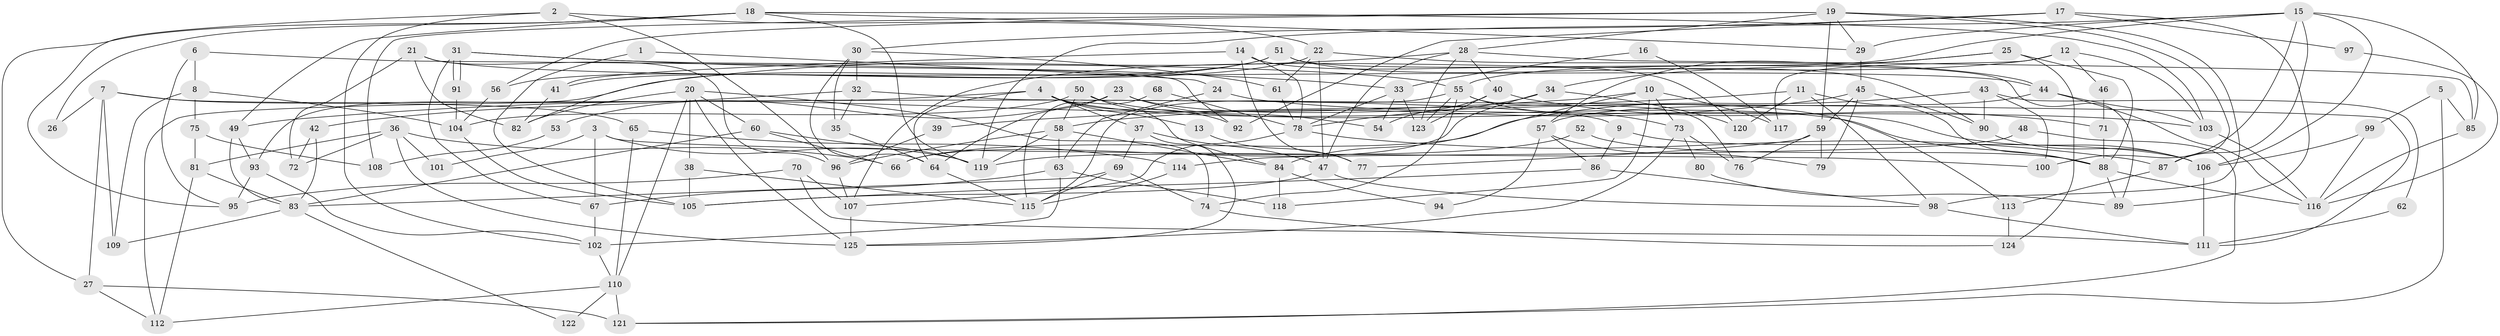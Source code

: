 // Generated by graph-tools (version 1.1) at 2025/50/03/09/25 03:50:10]
// undirected, 125 vertices, 250 edges
graph export_dot {
graph [start="1"]
  node [color=gray90,style=filled];
  1;
  2;
  3;
  4;
  5;
  6;
  7;
  8;
  9;
  10;
  11;
  12;
  13;
  14;
  15;
  16;
  17;
  18;
  19;
  20;
  21;
  22;
  23;
  24;
  25;
  26;
  27;
  28;
  29;
  30;
  31;
  32;
  33;
  34;
  35;
  36;
  37;
  38;
  39;
  40;
  41;
  42;
  43;
  44;
  45;
  46;
  47;
  48;
  49;
  50;
  51;
  52;
  53;
  54;
  55;
  56;
  57;
  58;
  59;
  60;
  61;
  62;
  63;
  64;
  65;
  66;
  67;
  68;
  69;
  70;
  71;
  72;
  73;
  74;
  75;
  76;
  77;
  78;
  79;
  80;
  81;
  82;
  83;
  84;
  85;
  86;
  87;
  88;
  89;
  90;
  91;
  92;
  93;
  94;
  95;
  96;
  97;
  98;
  99;
  100;
  101;
  102;
  103;
  104;
  105;
  106;
  107;
  108;
  109;
  110;
  111;
  112;
  113;
  114;
  115;
  116;
  117;
  118;
  119;
  120;
  121;
  122;
  123;
  124;
  125;
  1 -- 24;
  1 -- 105;
  2 -- 95;
  2 -- 96;
  2 -- 22;
  2 -- 102;
  3 -- 67;
  3 -- 119;
  3 -- 100;
  3 -- 101;
  4 -- 92;
  4 -- 88;
  4 -- 13;
  4 -- 37;
  4 -- 64;
  4 -- 112;
  5 -- 85;
  5 -- 99;
  5 -- 121;
  6 -- 95;
  6 -- 8;
  6 -- 92;
  7 -- 9;
  7 -- 27;
  7 -- 26;
  7 -- 65;
  7 -- 109;
  8 -- 104;
  8 -- 109;
  8 -- 75;
  9 -- 86;
  9 -- 106;
  10 -- 118;
  10 -- 49;
  10 -- 73;
  10 -- 84;
  10 -- 117;
  11 -- 98;
  11 -- 120;
  11 -- 39;
  11 -- 88;
  12 -- 107;
  12 -- 103;
  12 -- 46;
  12 -- 117;
  13 -- 77;
  14 -- 41;
  14 -- 78;
  14 -- 77;
  14 -- 120;
  15 -- 55;
  15 -- 87;
  15 -- 29;
  15 -- 85;
  15 -- 100;
  15 -- 106;
  15 -- 119;
  16 -- 117;
  16 -- 33;
  17 -- 30;
  17 -- 89;
  17 -- 92;
  17 -- 97;
  18 -- 119;
  18 -- 27;
  18 -- 26;
  18 -- 29;
  18 -- 49;
  18 -- 103;
  19 -- 59;
  19 -- 29;
  19 -- 28;
  19 -- 56;
  19 -- 87;
  19 -- 98;
  19 -- 108;
  20 -- 38;
  20 -- 125;
  20 -- 60;
  20 -- 74;
  20 -- 82;
  20 -- 110;
  21 -- 96;
  21 -- 44;
  21 -- 72;
  21 -- 82;
  22 -- 47;
  22 -- 41;
  22 -- 44;
  22 -- 61;
  23 -- 54;
  23 -- 64;
  23 -- 53;
  23 -- 113;
  24 -- 103;
  24 -- 63;
  25 -- 57;
  25 -- 34;
  25 -- 88;
  25 -- 124;
  27 -- 121;
  27 -- 112;
  28 -- 85;
  28 -- 40;
  28 -- 47;
  28 -- 93;
  28 -- 123;
  29 -- 45;
  30 -- 61;
  30 -- 35;
  30 -- 32;
  30 -- 64;
  31 -- 55;
  31 -- 91;
  31 -- 91;
  31 -- 33;
  31 -- 67;
  32 -- 42;
  32 -- 35;
  32 -- 111;
  33 -- 123;
  33 -- 54;
  33 -- 78;
  34 -- 66;
  34 -- 78;
  34 -- 120;
  35 -- 64;
  36 -- 66;
  36 -- 125;
  36 -- 72;
  36 -- 81;
  36 -- 101;
  37 -- 69;
  37 -- 47;
  37 -- 125;
  38 -- 105;
  38 -- 115;
  39 -- 96;
  40 -- 123;
  40 -- 54;
  40 -- 71;
  41 -- 82;
  42 -- 83;
  42 -- 72;
  43 -- 90;
  43 -- 100;
  43 -- 62;
  43 -- 66;
  44 -- 116;
  44 -- 57;
  44 -- 103;
  45 -- 58;
  45 -- 59;
  45 -- 79;
  45 -- 90;
  46 -- 71;
  47 -- 98;
  47 -- 105;
  48 -- 121;
  48 -- 114;
  49 -- 93;
  49 -- 83;
  50 -- 106;
  50 -- 84;
  50 -- 58;
  50 -- 104;
  51 -- 90;
  51 -- 82;
  51 -- 56;
  51 -- 89;
  52 -- 88;
  52 -- 119;
  53 -- 108;
  55 -- 76;
  55 -- 74;
  55 -- 73;
  55 -- 115;
  55 -- 123;
  56 -- 104;
  57 -- 86;
  57 -- 79;
  57 -- 94;
  58 -- 119;
  58 -- 63;
  58 -- 84;
  58 -- 96;
  59 -- 79;
  59 -- 76;
  59 -- 77;
  60 -- 83;
  60 -- 66;
  60 -- 119;
  61 -- 78;
  62 -- 111;
  63 -- 102;
  63 -- 67;
  63 -- 118;
  64 -- 115;
  65 -- 110;
  65 -- 114;
  67 -- 102;
  68 -- 78;
  68 -- 115;
  69 -- 115;
  69 -- 83;
  69 -- 74;
  70 -- 107;
  70 -- 111;
  70 -- 95;
  71 -- 88;
  73 -- 76;
  73 -- 80;
  73 -- 125;
  74 -- 124;
  75 -- 81;
  75 -- 108;
  78 -- 87;
  78 -- 107;
  80 -- 89;
  81 -- 112;
  81 -- 83;
  83 -- 109;
  83 -- 122;
  84 -- 94;
  84 -- 118;
  85 -- 116;
  86 -- 105;
  86 -- 98;
  87 -- 113;
  88 -- 89;
  88 -- 116;
  90 -- 106;
  91 -- 104;
  93 -- 102;
  93 -- 95;
  96 -- 107;
  97 -- 116;
  98 -- 111;
  99 -- 116;
  99 -- 106;
  102 -- 110;
  103 -- 116;
  104 -- 105;
  106 -- 111;
  107 -- 125;
  110 -- 112;
  110 -- 121;
  110 -- 122;
  113 -- 124;
  114 -- 115;
}
